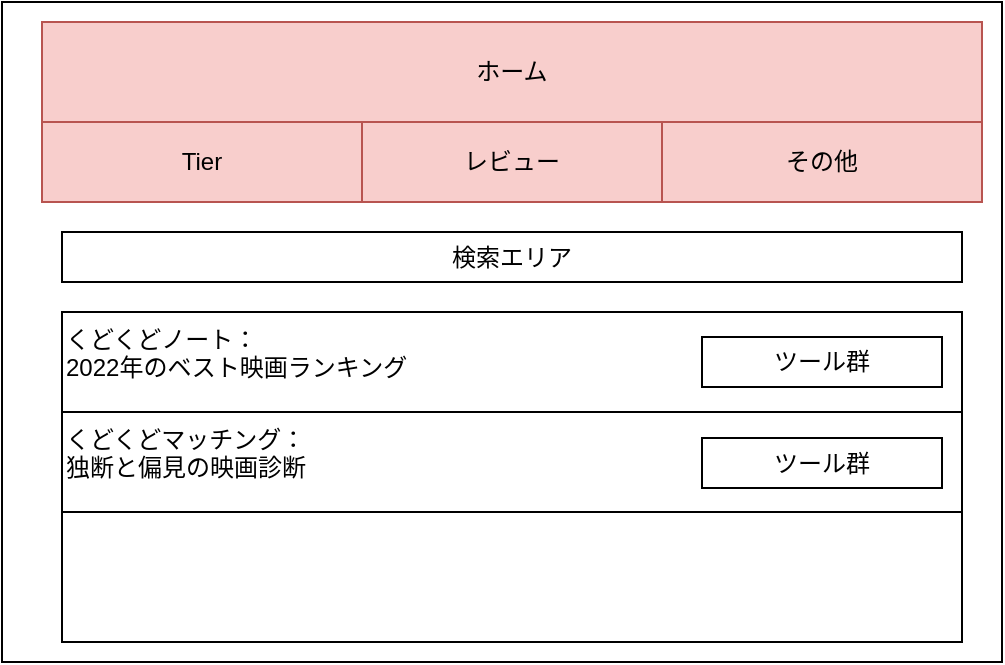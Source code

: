 <mxfile version="13.9.9" type="device" pages="5"><diagram id="YwGQpfgocJoIPwoHMQ6Q" name="ホーム"><mxGraphModel dx="1782" dy="762" grid="1" gridSize="10" guides="1" tooltips="1" connect="1" arrows="1" fold="1" page="1" pageScale="1" pageWidth="60" pageHeight="60" math="0" shadow="0"><root><mxCell id="LCNpgx5KsKkDq2aPELVO-0"/><mxCell id="LCNpgx5KsKkDq2aPELVO-1" parent="LCNpgx5KsKkDq2aPELVO-0"/><mxCell id="1MS9P8IxLd_kHBHgLZPE-0" value="" style="rounded=0;whiteSpace=wrap;html=1;" vertex="1" parent="LCNpgx5KsKkDq2aPELVO-1"><mxGeometry x="-320" y="100" width="500" height="330" as="geometry"/></mxCell><mxCell id="1MS9P8IxLd_kHBHgLZPE-1" value="ホーム" style="rounded=0;whiteSpace=wrap;html=1;strokeColor=#b85450;fillColor=#f8cecc;" vertex="1" parent="LCNpgx5KsKkDq2aPELVO-1"><mxGeometry x="-300" y="110" width="470" height="50" as="geometry"/></mxCell><mxCell id="1MS9P8IxLd_kHBHgLZPE-2" value="" style="rounded=0;whiteSpace=wrap;html=1;" vertex="1" parent="LCNpgx5KsKkDq2aPELVO-1"><mxGeometry x="-290" y="260" width="450" height="160" as="geometry"/></mxCell><mxCell id="1MS9P8IxLd_kHBHgLZPE-5" value="くどくどノート：&lt;br&gt;2022年のベスト映画ランキング" style="rounded=0;whiteSpace=wrap;html=1;align=left;verticalAlign=top;" vertex="1" parent="LCNpgx5KsKkDq2aPELVO-1"><mxGeometry x="-290" y="255" width="450" height="50" as="geometry"/></mxCell><mxCell id="1MS9P8IxLd_kHBHgLZPE-6" value="くどくどマッチング：&lt;br&gt;独断と偏見の映画診断" style="rounded=0;whiteSpace=wrap;html=1;align=left;verticalAlign=top;" vertex="1" parent="LCNpgx5KsKkDq2aPELVO-1"><mxGeometry x="-290" y="305" width="450" height="50" as="geometry"/></mxCell><mxCell id="1MS9P8IxLd_kHBHgLZPE-7" value="ツール群" style="rounded=0;whiteSpace=wrap;html=1;" vertex="1" parent="LCNpgx5KsKkDq2aPELVO-1"><mxGeometry x="30" y="267.5" width="120" height="25" as="geometry"/></mxCell><mxCell id="1MS9P8IxLd_kHBHgLZPE-8" value="検索エリア" style="rounded=0;whiteSpace=wrap;html=1;" vertex="1" parent="LCNpgx5KsKkDq2aPELVO-1"><mxGeometry x="-290" y="215" width="450" height="25" as="geometry"/></mxCell><mxCell id="1MS9P8IxLd_kHBHgLZPE-9" value="ツール群" style="rounded=0;whiteSpace=wrap;html=1;" vertex="1" parent="LCNpgx5KsKkDq2aPELVO-1"><mxGeometry x="30" y="318" width="120" height="25" as="geometry"/></mxCell><mxCell id="1MS9P8IxLd_kHBHgLZPE-10" value="Tier" style="rounded=0;whiteSpace=wrap;html=1;strokeColor=#b85450;fillColor=#f8cecc;" vertex="1" parent="LCNpgx5KsKkDq2aPELVO-1"><mxGeometry x="-300" y="160" width="160" height="40" as="geometry"/></mxCell><mxCell id="1MS9P8IxLd_kHBHgLZPE-11" value="その他" style="rounded=0;whiteSpace=wrap;html=1;strokeColor=#b85450;fillColor=#f8cecc;" vertex="1" parent="LCNpgx5KsKkDq2aPELVO-1"><mxGeometry x="10" y="160" width="160" height="40" as="geometry"/></mxCell><mxCell id="1MS9P8IxLd_kHBHgLZPE-12" value="レビュー" style="rounded=0;whiteSpace=wrap;html=1;strokeColor=#b85450;fillColor=#f8cecc;" vertex="1" parent="LCNpgx5KsKkDq2aPELVO-1"><mxGeometry x="-140" y="160" width="150" height="40" as="geometry"/></mxCell></root></mxGraphModel></diagram><diagram id="HotDYFcFyw5llZAaaGUs" name="質問画面"><mxGraphModel dx="2022" dy="342" grid="1" gridSize="10" guides="1" tooltips="1" connect="1" arrows="1" fold="1" page="1" pageScale="1" pageWidth="60" pageHeight="60" math="0" shadow="0"><root><mxCell id="DiakCMWiAOsEbrUiIRrv-0"/><mxCell id="DiakCMWiAOsEbrUiIRrv-1" parent="DiakCMWiAOsEbrUiIRrv-0"/><mxCell id="nnqspVsk7rtQ8a0eGSaU-0" value="" style="rounded=0;whiteSpace=wrap;html=1;" parent="DiakCMWiAOsEbrUiIRrv-1" vertex="1"><mxGeometry x="-500" y="480" width="500" height="300" as="geometry"/></mxCell><mxCell id="nnqspVsk7rtQ8a0eGSaU-1" value="くどくどマッチング" style="rounded=0;whiteSpace=wrap;html=1;strokeColor=#b85450;fillColor=#f8cecc;" parent="DiakCMWiAOsEbrUiIRrv-1" vertex="1"><mxGeometry x="-480" y="490" width="470" height="50" as="geometry"/></mxCell><mxCell id="iL5kYe4DhXSObeW6GjyO-0" value="質問文" style="rounded=0;whiteSpace=wrap;html=1;strokeColor=none;" parent="DiakCMWiAOsEbrUiIRrv-1" vertex="1"><mxGeometry x="-450" y="550" width="410" height="60" as="geometry"/></mxCell><mxCell id="iL5kYe4DhXSObeW6GjyO-1" value="選択肢" style="rounded=0;whiteSpace=wrap;html=1;" parent="DiakCMWiAOsEbrUiIRrv-1" vertex="1"><mxGeometry x="-450" y="650" width="410" height="30" as="geometry"/></mxCell><mxCell id="iL5kYe4DhXSObeW6GjyO-2" value="" style="rounded=0;whiteSpace=wrap;html=1;" parent="DiakCMWiAOsEbrUiIRrv-1" vertex="1"><mxGeometry x="-450" y="690" width="410" height="30" as="geometry"/></mxCell><mxCell id="iL5kYe4DhXSObeW6GjyO-3" value="" style="rounded=0;whiteSpace=wrap;html=1;" parent="DiakCMWiAOsEbrUiIRrv-1" vertex="1"><mxGeometry x="-450" y="730" width="410" height="30" as="geometry"/></mxCell><mxCell id="iL5kYe4DhXSObeW6GjyO-4" value="" style="triangle;whiteSpace=wrap;html=1;" parent="DiakCMWiAOsEbrUiIRrv-1" vertex="1"><mxGeometry x="-30" y="675" width="20" height="60" as="geometry"/></mxCell><mxCell id="iL5kYe4DhXSObeW6GjyO-5" value="" style="triangle;whiteSpace=wrap;html=1;rotation=-180;" parent="DiakCMWiAOsEbrUiIRrv-1" vertex="1"><mxGeometry x="-480" y="675" width="20" height="60" as="geometry"/></mxCell><mxCell id="iL5kYe4DhXSObeW6GjyO-7" value="" style="rounded=0;whiteSpace=wrap;html=1;" parent="DiakCMWiAOsEbrUiIRrv-1" vertex="1"><mxGeometry x="-500" y="920" width="500" height="350" as="geometry"/></mxCell><mxCell id="iL5kYe4DhXSObeW6GjyO-8" value="くどくどマッチング" style="rounded=0;whiteSpace=wrap;html=1;strokeColor=#b85450;fillColor=#f8cecc;" parent="DiakCMWiAOsEbrUiIRrv-1" vertex="1"><mxGeometry x="-480" y="930" width="470" height="50" as="geometry"/></mxCell><mxCell id="iL5kYe4DhXSObeW6GjyO-9" value="映画を選ぶうえで、「アクションのかっこよさ」を重視したいと&lt;br&gt;思いますか？" style="rounded=0;whiteSpace=wrap;html=1;strokeColor=none;" parent="DiakCMWiAOsEbrUiIRrv-1" vertex="1"><mxGeometry x="-450" y="990" width="410" height="60" as="geometry"/></mxCell><mxCell id="iL5kYe4DhXSObeW6GjyO-10" value="めっちゃ思う" style="rounded=0;whiteSpace=wrap;html=1;" parent="DiakCMWiAOsEbrUiIRrv-1" vertex="1"><mxGeometry x="-450" y="1090" width="410" height="30" as="geometry"/></mxCell><mxCell id="iL5kYe4DhXSObeW6GjyO-11" value="思う" style="rounded=0;whiteSpace=wrap;html=1;" parent="DiakCMWiAOsEbrUiIRrv-1" vertex="1"><mxGeometry x="-450" y="1130" width="410" height="30" as="geometry"/></mxCell><mxCell id="iL5kYe4DhXSObeW6GjyO-12" value="普通" style="rounded=0;whiteSpace=wrap;html=1;" parent="DiakCMWiAOsEbrUiIRrv-1" vertex="1"><mxGeometry x="-450" y="1170" width="410" height="30" as="geometry"/></mxCell><mxCell id="iL5kYe4DhXSObeW6GjyO-13" value="" style="triangle;whiteSpace=wrap;html=1;" parent="DiakCMWiAOsEbrUiIRrv-1" vertex="1"><mxGeometry x="-30" y="1140" width="20" height="60" as="geometry"/></mxCell><mxCell id="iL5kYe4DhXSObeW6GjyO-14" value="" style="triangle;whiteSpace=wrap;html=1;rotation=-180;" parent="DiakCMWiAOsEbrUiIRrv-1" vertex="1"><mxGeometry x="-480" y="1140" width="20" height="60" as="geometry"/></mxCell><mxCell id="ZcfjQopVBdy25iNi24o5-0" style="rounded=0;orthogonalLoop=1;jettySize=auto;html=1;exitX=0;exitY=0.5;exitDx=0;exitDy=0;endArrow=none;endFill=0;fillColor=#dae8fc;strokeColor=#6c8ebf;entryX=1;entryY=0.5;entryDx=0;entryDy=0;" parent="DiakCMWiAOsEbrUiIRrv-1" source="ZcfjQopVBdy25iNi24o5-1" target="iL5kYe4DhXSObeW6GjyO-1" edge="1"><mxGeometry relative="1" as="geometry"><mxPoint x="-15" y="767.901" as="targetPoint"/></mxGeometry></mxCell><mxCell id="ZcfjQopVBdy25iNi24o5-1" value="v-btn" style="text;html=1;strokeColor=#6c8ebf;fillColor=#dae8fc;align=center;verticalAlign=middle;whiteSpace=wrap;rounded=0;" parent="DiakCMWiAOsEbrUiIRrv-1" vertex="1"><mxGeometry x="70" y="655" width="40" height="20" as="geometry"/></mxCell><mxCell id="ZcfjQopVBdy25iNi24o5-2" value="例" style="text;html=1;strokeColor=#6c8ebf;fillColor=#dae8fc;align=center;verticalAlign=middle;whiteSpace=wrap;rounded=0;" parent="DiakCMWiAOsEbrUiIRrv-1" vertex="1"><mxGeometry x="-265" y="890" width="40" height="20" as="geometry"/></mxCell><mxCell id="ZcfjQopVBdy25iNi24o5-3" style="rounded=0;orthogonalLoop=1;jettySize=auto;html=1;exitX=0;exitY=0.5;exitDx=0;exitDy=0;endArrow=none;endFill=0;fillColor=#dae8fc;strokeColor=#6c8ebf;entryX=1;entryY=0.5;entryDx=0;entryDy=0;" parent="DiakCMWiAOsEbrUiIRrv-1" source="ZcfjQopVBdy25iNi24o5-1" target="iL5kYe4DhXSObeW6GjyO-2" edge="1"><mxGeometry relative="1" as="geometry"><mxPoint x="-30" y="675" as="targetPoint"/><mxPoint x="80" y="630" as="sourcePoint"/></mxGeometry></mxCell><mxCell id="ZcfjQopVBdy25iNi24o5-4" style="rounded=0;orthogonalLoop=1;jettySize=auto;html=1;exitX=0;exitY=0.5;exitDx=0;exitDy=0;endArrow=none;endFill=0;fillColor=#dae8fc;strokeColor=#6c8ebf;entryX=1;entryY=0.5;entryDx=0;entryDy=0;" parent="DiakCMWiAOsEbrUiIRrv-1" source="ZcfjQopVBdy25iNi24o5-1" target="iL5kYe4DhXSObeW6GjyO-3" edge="1"><mxGeometry relative="1" as="geometry"><mxPoint x="-30" y="715" as="targetPoint"/><mxPoint x="80" y="630" as="sourcePoint"/></mxGeometry></mxCell><mxCell id="ZcfjQopVBdy25iNi24o5-5" style="rounded=0;orthogonalLoop=1;jettySize=auto;html=1;exitX=0;exitY=0.5;exitDx=0;exitDy=0;endArrow=none;endFill=0;fillColor=#dae8fc;strokeColor=#6c8ebf;" parent="DiakCMWiAOsEbrUiIRrv-1" source="ZcfjQopVBdy25iNi24o5-1" target="iL5kYe4DhXSObeW6GjyO-4" edge="1"><mxGeometry relative="1" as="geometry"><mxPoint x="-30" y="755" as="targetPoint"/><mxPoint x="80" y="630" as="sourcePoint"/></mxGeometry></mxCell><mxCell id="ZcfjQopVBdy25iNi24o5-6" style="rounded=0;orthogonalLoop=1;jettySize=auto;html=1;endArrow=none;endFill=0;fillColor=#dae8fc;strokeColor=#6c8ebf;entryX=0.5;entryY=1;entryDx=0;entryDy=0;exitX=0.5;exitY=1;exitDx=0;exitDy=0;" parent="DiakCMWiAOsEbrUiIRrv-1" source="ZcfjQopVBdy25iNi24o5-7" target="iL5kYe4DhXSObeW6GjyO-5" edge="1"><mxGeometry relative="1" as="geometry"><mxPoint x="-3.864" y="709.205" as="targetPoint"/><mxPoint x="-530" y="650" as="sourcePoint"/></mxGeometry></mxCell><mxCell id="ZcfjQopVBdy25iNi24o5-7" value="v-btn" style="text;html=1;strokeColor=#6c8ebf;fillColor=#dae8fc;align=center;verticalAlign=middle;whiteSpace=wrap;rounded=0;" parent="DiakCMWiAOsEbrUiIRrv-1" vertex="1"><mxGeometry x="-560" y="610" width="40" height="20" as="geometry"/></mxCell><mxCell id="KEYBIUxVCe2wVf6TbN6M-0" value="アクション映画は見たくない" style="rounded=0;whiteSpace=wrap;html=1;" parent="DiakCMWiAOsEbrUiIRrv-1" vertex="1"><mxGeometry x="-450" y="1210" width="410" height="30" as="geometry"/></mxCell></root></mxGraphModel></diagram><diagram id="jOKXufIXC6ebG5zbwKkl" name="結果画面"><mxGraphModel dx="2502" dy="-18" grid="1" gridSize="10" guides="1" tooltips="1" connect="1" arrows="1" fold="1" page="1" pageScale="1" pageWidth="60" pageHeight="60" math="0" shadow="0"><root><mxCell id="T1QXDaksxnURJPseeaKV-0"/><mxCell id="T1QXDaksxnURJPseeaKV-1" parent="T1QXDaksxnURJPseeaKV-0"/><mxCell id="2kfogT6esAYFFD9YvQR_-0" value="" style="rounded=0;whiteSpace=wrap;html=1;" parent="T1QXDaksxnURJPseeaKV-1" vertex="1"><mxGeometry x="-500" y="920" width="500" height="1120" as="geometry"/></mxCell><mxCell id="2kfogT6esAYFFD9YvQR_-1" value="くどくどマッチング" style="rounded=0;whiteSpace=wrap;html=1;strokeColor=#b85450;fillColor=#f8cecc;" parent="T1QXDaksxnURJPseeaKV-1" vertex="1"><mxGeometry x="-480" y="930" width="470" height="50" as="geometry"/></mxCell><mxCell id="2kfogT6esAYFFD9YvQR_-2" value="あなたにピッタリのおすすめ映画です！" style="rounded=0;whiteSpace=wrap;html=1;strokeColor=none;" parent="T1QXDaksxnURJPseeaKV-1" vertex="1"><mxGeometry x="-450" y="990" width="410" height="60" as="geometry"/></mxCell><mxCell id="2kfogT6esAYFFD9YvQR_-3" value="劇場版 xxxx" style="rounded=0;whiteSpace=wrap;html=1;" parent="T1QXDaksxnURJPseeaKV-1" vertex="1"><mxGeometry x="-420" y="1080" width="410" height="50" as="geometry"/></mxCell><mxCell id="2kfogT6esAYFFD9YvQR_-4" value="" style="rounded=0;whiteSpace=wrap;html=1;fillColor=#d5e8d4;strokeColor=#82b366;" parent="T1QXDaksxnURJPseeaKV-1" vertex="1"><mxGeometry x="-490" y="1080" width="60" height="50" as="geometry"/></mxCell><mxCell id="2kfogT6esAYFFD9YvQR_-5" value="" style="rounded=0;whiteSpace=wrap;html=1;fillColor=#d5e8d4;strokeColor=#82b366;" parent="T1QXDaksxnURJPseeaKV-1" vertex="1"><mxGeometry x="-490" y="1140" width="60" height="50" as="geometry"/></mxCell><mxCell id="2kfogT6esAYFFD9YvQR_-6" value="劇場版 xxxx" style="rounded=0;whiteSpace=wrap;html=1;" parent="T1QXDaksxnURJPseeaKV-1" vertex="1"><mxGeometry x="-420" y="1140" width="410" height="50" as="geometry"/></mxCell><mxCell id="2kfogT6esAYFFD9YvQR_-7" value="" style="rounded=0;whiteSpace=wrap;html=1;fillColor=#d5e8d4;strokeColor=#82b366;" parent="T1QXDaksxnURJPseeaKV-1" vertex="1"><mxGeometry x="-490" y="1200" width="60" height="50" as="geometry"/></mxCell><mxCell id="2kfogT6esAYFFD9YvQR_-8" value="劇場版 xxxx" style="rounded=0;whiteSpace=wrap;html=1;" parent="T1QXDaksxnURJPseeaKV-1" vertex="1"><mxGeometry x="-420" y="1200" width="410" height="50" as="geometry"/></mxCell><mxCell id="2kfogT6esAYFFD9YvQR_-9" value="" style="rounded=0;whiteSpace=wrap;html=1;" parent="T1QXDaksxnURJPseeaKV-1" vertex="1"><mxGeometry x="-490" y="1290" width="480" height="240" as="geometry"/></mxCell><mxCell id="wKPUtTE-GFcE2_GptXDN-0" value="例" style="text;html=1;strokeColor=#6c8ebf;fillColor=#dae8fc;align=center;verticalAlign=middle;whiteSpace=wrap;rounded=0;" parent="T1QXDaksxnURJPseeaKV-1" vertex="1"><mxGeometry x="-265" y="890" width="40" height="20" as="geometry"/></mxCell><mxCell id="wKPUtTE-GFcE2_GptXDN-1" value="" style="rounded=0;whiteSpace=wrap;html=1;" parent="T1QXDaksxnURJPseeaKV-1" vertex="1"><mxGeometry x="-1030" y="920" width="500" height="770" as="geometry"/></mxCell><mxCell id="wKPUtTE-GFcE2_GptXDN-2" value="くどくどマッチング" style="rounded=0;whiteSpace=wrap;html=1;strokeColor=#b85450;fillColor=#f8cecc;" parent="T1QXDaksxnURJPseeaKV-1" vertex="1"><mxGeometry x="-1010" y="930" width="470" height="50" as="geometry"/></mxCell><mxCell id="wKPUtTE-GFcE2_GptXDN-3" value="コメント" style="rounded=0;whiteSpace=wrap;html=1;strokeColor=none;" parent="T1QXDaksxnURJPseeaKV-1" vertex="1"><mxGeometry x="-980" y="990" width="410" height="60" as="geometry"/></mxCell><mxCell id="wKPUtTE-GFcE2_GptXDN-4" value="レビュー名" style="rounded=0;whiteSpace=wrap;html=1;" parent="T1QXDaksxnURJPseeaKV-1" vertex="1"><mxGeometry x="-950" y="1080" width="410" height="50" as="geometry"/></mxCell><mxCell id="wKPUtTE-GFcE2_GptXDN-5" value="アイコン" style="rounded=0;whiteSpace=wrap;html=1;fillColor=#d5e8d4;strokeColor=#82b366;" parent="T1QXDaksxnURJPseeaKV-1" vertex="1"><mxGeometry x="-1020" y="1080" width="60" height="50" as="geometry"/></mxCell><mxCell id="wKPUtTE-GFcE2_GptXDN-6" value="" style="rounded=0;whiteSpace=wrap;html=1;fillColor=#d5e8d4;strokeColor=#82b366;" parent="T1QXDaksxnURJPseeaKV-1" vertex="1"><mxGeometry x="-1020" y="1140" width="60" height="50" as="geometry"/></mxCell><mxCell id="wKPUtTE-GFcE2_GptXDN-7" value="" style="rounded=0;whiteSpace=wrap;html=1;" parent="T1QXDaksxnURJPseeaKV-1" vertex="1"><mxGeometry x="-950" y="1140" width="410" height="50" as="geometry"/></mxCell><mxCell id="wKPUtTE-GFcE2_GptXDN-8" value="" style="rounded=0;whiteSpace=wrap;html=1;fillColor=#d5e8d4;strokeColor=#82b366;" parent="T1QXDaksxnURJPseeaKV-1" vertex="1"><mxGeometry x="-1020" y="1200" width="60" height="50" as="geometry"/></mxCell><mxCell id="wKPUtTE-GFcE2_GptXDN-9" value="" style="rounded=0;whiteSpace=wrap;html=1;" parent="T1QXDaksxnURJPseeaKV-1" vertex="1"><mxGeometry x="-950" y="1200" width="410" height="50" as="geometry"/></mxCell><mxCell id="wKPUtTE-GFcE2_GptXDN-10" value="３つのレビューでReviewListを表示&lt;br&gt;&lt;br&gt;重みはカスタムしたものではなく、元々のものを使用" style="rounded=0;whiteSpace=wrap;html=1;" parent="T1QXDaksxnURJPseeaKV-1" vertex="1"><mxGeometry x="-1020" y="1290" width="480" height="390" as="geometry"/></mxCell><mxCell id="wKPUtTE-GFcE2_GptXDN-12" value="" style="rounded=0;whiteSpace=wrap;html=1;" parent="T1QXDaksxnURJPseeaKV-1" vertex="1"><mxGeometry x="-490" y="1540" width="480" height="240" as="geometry"/></mxCell><mxCell id="wKPUtTE-GFcE2_GptXDN-13" value="" style="rounded=0;whiteSpace=wrap;html=1;" parent="T1QXDaksxnURJPseeaKV-1" vertex="1"><mxGeometry x="-490" y="1790" width="480" height="240" as="geometry"/></mxCell></root></mxGraphModel></diagram><diagram id="voyJ17-4s_kZGWItJeWu" name="質問作成画面"><mxGraphModel dx="1962" dy="762" grid="1" gridSize="10" guides="1" tooltips="1" connect="1" arrows="1" fold="1" page="1" pageScale="1" pageWidth="60" pageHeight="60" math="0" shadow="0"><root><mxCell id="0"/><mxCell id="1" parent="0"/><mxCell id="IMi7BEmtFWNecc63lTy5-1" value="" style="rounded=0;whiteSpace=wrap;html=1;" parent="1" vertex="1"><mxGeometry x="-500" y="60" width="500" height="310" as="geometry"/></mxCell><mxCell id="IMi7BEmtFWNecc63lTy5-2" value="選択肢の文章" style="rounded=0;whiteSpace=wrap;html=1;" parent="1" vertex="1"><mxGeometry x="-480" y="190" width="230" height="50" as="geometry"/></mxCell><mxCell id="IMi7BEmtFWNecc63lTy5-3" value="" style="rounded=0;whiteSpace=wrap;html=1;" parent="1" vertex="1"><mxGeometry x="-480" y="250" width="230" height="50" as="geometry"/></mxCell><mxCell id="IMi7BEmtFWNecc63lTy5-4" value="＋選択肢を追加" style="rounded=0;whiteSpace=wrap;html=1;" parent="1" vertex="1"><mxGeometry x="-480" y="310" width="470" height="50" as="geometry"/></mxCell><mxCell id="IMi7BEmtFWNecc63lTy5-5" value="質問の文章" style="rounded=0;whiteSpace=wrap;html=1;" parent="1" vertex="1"><mxGeometry x="-480" y="130" width="470" height="50" as="geometry"/></mxCell><mxCell id="IMi7BEmtFWNecc63lTy5-6" value="くどくどマッチング設定" style="rounded=0;whiteSpace=wrap;html=1;strokeColor=#b85450;fillColor=#f8cecc;" parent="1" vertex="1"><mxGeometry x="-480" y="70" width="470" height="50" as="geometry"/></mxCell><mxCell id="IMi7BEmtFWNecc63lTy5-7" value="制御対象" style="rounded=0;whiteSpace=wrap;html=1;" parent="1" vertex="1"><mxGeometry x="-240" y="190" width="70" height="50" as="geometry"/></mxCell><mxCell id="IMi7BEmtFWNecc63lTy5-8" value="" style="rounded=0;whiteSpace=wrap;html=1;" parent="1" vertex="1"><mxGeometry x="-240" y="250" width="70" height="50" as="geometry"/></mxCell><mxCell id="IMi7BEmtFWNecc63lTy5-10" value="制御値" style="rounded=0;whiteSpace=wrap;html=1;" parent="1" vertex="1"><mxGeometry x="-80" y="190" width="70" height="50" as="geometry"/></mxCell><mxCell id="IMi7BEmtFWNecc63lTy5-11" value="" style="rounded=0;whiteSpace=wrap;html=1;" parent="1" vertex="1"><mxGeometry x="-80" y="250" width="70" height="50" as="geometry"/></mxCell><mxCell id="IMi7BEmtFWNecc63lTy5-15" style="rounded=0;orthogonalLoop=1;jettySize=auto;html=1;exitX=0;exitY=0.5;exitDx=0;exitDy=0;endArrow=none;endFill=0;fillColor=#dae8fc;strokeColor=#6c8ebf;" parent="1" source="IMi7BEmtFWNecc63lTy5-14" target="IMi7BEmtFWNecc63lTy5-4" edge="1"><mxGeometry relative="1" as="geometry"/></mxCell><mxCell id="IMi7BEmtFWNecc63lTy5-14" value="v-btn" style="text;html=1;strokeColor=#6c8ebf;fillColor=#dae8fc;align=center;verticalAlign=middle;whiteSpace=wrap;rounded=0;" parent="1" vertex="1"><mxGeometry x="160" y="330" width="40" height="20" as="geometry"/></mxCell><mxCell id="IMi7BEmtFWNecc63lTy5-16" value="v-select" style="text;html=1;strokeColor=#6c8ebf;fillColor=#dae8fc;align=center;verticalAlign=middle;whiteSpace=wrap;rounded=0;" parent="1" vertex="1"><mxGeometry x="110" y="80" width="80" height="20" as="geometry"/></mxCell><mxCell id="IMi7BEmtFWNecc63lTy5-17" style="rounded=0;orthogonalLoop=1;jettySize=auto;html=1;exitX=0;exitY=0.5;exitDx=0;exitDy=0;endArrow=none;endFill=0;entryX=1;entryY=0.5;entryDx=0;entryDy=0;fillColor=#dae8fc;strokeColor=#6c8ebf;" parent="1" source="IMi7BEmtFWNecc63lTy5-16" target="IMi7BEmtFWNecc63lTy5-10" edge="1"><mxGeometry relative="1" as="geometry"><mxPoint x="170" y="350" as="sourcePoint"/><mxPoint y="347.901" as="targetPoint"/></mxGeometry></mxCell><mxCell id="IMi7BEmtFWNecc63lTy5-20" value="制御処理" style="rounded=0;whiteSpace=wrap;html=1;" parent="1" vertex="1"><mxGeometry x="-160" y="190" width="70" height="50" as="geometry"/></mxCell><mxCell id="IMi7BEmtFWNecc63lTy5-21" value="" style="rounded=0;whiteSpace=wrap;html=1;" parent="1" vertex="1"><mxGeometry x="-160" y="250" width="70" height="50" as="geometry"/></mxCell><mxCell id="IMi7BEmtFWNecc63lTy5-22" style="rounded=0;orthogonalLoop=1;jettySize=auto;html=1;exitX=0;exitY=0.5;exitDx=0;exitDy=0;endArrow=none;endFill=0;entryX=0.5;entryY=0;entryDx=0;entryDy=0;fillColor=#dae8fc;strokeColor=#6c8ebf;" parent="1" source="IMi7BEmtFWNecc63lTy5-16" target="IMi7BEmtFWNecc63lTy5-20" edge="1"><mxGeometry relative="1" as="geometry"><mxPoint x="80" y="110" as="sourcePoint"/><mxPoint y="225" as="targetPoint"/></mxGeometry></mxCell><mxCell id="IMi7BEmtFWNecc63lTy5-23" style="rounded=0;orthogonalLoop=1;jettySize=auto;html=1;exitX=0;exitY=0.5;exitDx=0;exitDy=0;endArrow=none;endFill=0;entryX=0.5;entryY=0;entryDx=0;entryDy=0;fillColor=#dae8fc;strokeColor=#6c8ebf;" parent="1" source="IMi7BEmtFWNecc63lTy5-16" target="IMi7BEmtFWNecc63lTy5-7" edge="1"><mxGeometry relative="1" as="geometry"><mxPoint x="80" y="110" as="sourcePoint"/><mxPoint x="-115" y="200" as="targetPoint"/></mxGeometry></mxCell><mxCell id="IMi7BEmtFWNecc63lTy5-25" value="" style="rounded=0;whiteSpace=wrap;html=1;" parent="1" vertex="1"><mxGeometry x="-500" y="480" width="500" height="430" as="geometry"/></mxCell><mxCell id="IMi7BEmtFWNecc63lTy5-26" value="めっちゃ思う" style="rounded=0;whiteSpace=wrap;html=1;" parent="1" vertex="1"><mxGeometry x="-480" y="610" width="230" height="50" as="geometry"/></mxCell><mxCell id="IMi7BEmtFWNecc63lTy5-27" value="思う" style="rounded=0;whiteSpace=wrap;html=1;" parent="1" vertex="1"><mxGeometry x="-480" y="670" width="230" height="50" as="geometry"/></mxCell><mxCell id="IMi7BEmtFWNecc63lTy5-28" value="＋選択肢を追加" style="rounded=0;whiteSpace=wrap;html=1;" parent="1" vertex="1"><mxGeometry x="-480" y="850" width="470" height="50" as="geometry"/></mxCell><mxCell id="IMi7BEmtFWNecc63lTy5-29" value="映画を選ぶうえで、「アクションのかっこよさ」を重視したいと思いますか？" style="rounded=0;whiteSpace=wrap;html=1;" parent="1" vertex="1"><mxGeometry x="-480" y="550" width="470" height="50" as="geometry"/></mxCell><mxCell id="IMi7BEmtFWNecc63lTy5-30" value="くどくどマッチング設定" style="rounded=0;whiteSpace=wrap;html=1;strokeColor=#b85450;fillColor=#f8cecc;" parent="1" vertex="1"><mxGeometry x="-480" y="490" width="470" height="50" as="geometry"/></mxCell><mxCell id="IMi7BEmtFWNecc63lTy5-31" value="評価：&lt;br&gt;アクション" style="rounded=0;whiteSpace=wrap;html=1;" parent="1" vertex="1"><mxGeometry x="-240" y="610" width="70" height="50" as="geometry"/></mxCell><mxCell id="IMi7BEmtFWNecc63lTy5-32" value="&lt;span&gt;評価：&lt;/span&gt;&lt;br&gt;&lt;span&gt;アクション&lt;/span&gt;" style="rounded=0;whiteSpace=wrap;html=1;" parent="1" vertex="1"><mxGeometry x="-240" y="670" width="70" height="50" as="geometry"/></mxCell><mxCell id="IMi7BEmtFWNecc63lTy5-33" value="+60" style="rounded=0;whiteSpace=wrap;html=1;" parent="1" vertex="1"><mxGeometry x="-80" y="610" width="70" height="50" as="geometry"/></mxCell><mxCell id="IMi7BEmtFWNecc63lTy5-34" value="+40" style="rounded=0;whiteSpace=wrap;html=1;" parent="1" vertex="1"><mxGeometry x="-80" y="670" width="70" height="50" as="geometry"/></mxCell><mxCell id="IMi7BEmtFWNecc63lTy5-35" value="評価の重み" style="rounded=0;whiteSpace=wrap;html=1;" parent="1" vertex="1"><mxGeometry x="-160" y="610" width="70" height="50" as="geometry"/></mxCell><mxCell id="IMi7BEmtFWNecc63lTy5-36" value="評価の重み" style="rounded=0;whiteSpace=wrap;html=1;" parent="1" vertex="1"><mxGeometry x="-160" y="670" width="70" height="50" as="geometry"/></mxCell><mxCell id="IMi7BEmtFWNecc63lTy5-37" value="例" style="text;html=1;strokeColor=#6c8ebf;fillColor=#dae8fc;align=center;verticalAlign=middle;whiteSpace=wrap;rounded=0;" parent="1" vertex="1"><mxGeometry x="-265" y="455" width="40" height="20" as="geometry"/></mxCell><mxCell id="IMi7BEmtFWNecc63lTy5-42" value="普通" style="rounded=0;whiteSpace=wrap;html=1;" parent="1" vertex="1"><mxGeometry x="-480" y="730" width="230" height="50" as="geometry"/></mxCell><mxCell id="IMi7BEmtFWNecc63lTy5-43" value="&lt;span&gt;評価：&lt;/span&gt;&lt;br&gt;&lt;span&gt;アクション&lt;/span&gt;" style="rounded=0;whiteSpace=wrap;html=1;" parent="1" vertex="1"><mxGeometry x="-240" y="730" width="70" height="50" as="geometry"/></mxCell><mxCell id="IMi7BEmtFWNecc63lTy5-44" value="+20" style="rounded=0;whiteSpace=wrap;html=1;" parent="1" vertex="1"><mxGeometry x="-80" y="730" width="70" height="50" as="geometry"/></mxCell><mxCell id="IMi7BEmtFWNecc63lTy5-45" value="評価の重み" style="rounded=0;whiteSpace=wrap;html=1;" parent="1" vertex="1"><mxGeometry x="-160" y="730" width="70" height="50" as="geometry"/></mxCell><mxCell id="lOre2sMuAWB6TLuVAgd2-1" value="アクション映画は見たくない" style="rounded=0;whiteSpace=wrap;html=1;" parent="1" vertex="1"><mxGeometry x="-480" y="790" width="230" height="50" as="geometry"/></mxCell><mxCell id="lOre2sMuAWB6TLuVAgd2-2" value="&lt;span&gt;情報：&lt;/span&gt;&lt;br&gt;ジャンル" style="rounded=0;whiteSpace=wrap;html=1;" parent="1" vertex="1"><mxGeometry x="-240" y="790" width="70" height="50" as="geometry"/></mxCell><mxCell id="lOre2sMuAWB6TLuVAgd2-3" value="～を含まない" style="rounded=0;whiteSpace=wrap;html=1;" parent="1" vertex="1"><mxGeometry x="-160" y="790" width="70" height="50" as="geometry"/></mxCell><mxCell id="lOre2sMuAWB6TLuVAgd2-4" value="アクション" style="rounded=0;whiteSpace=wrap;html=1;" parent="1" vertex="1"><mxGeometry x="-80" y="790" width="70" height="50" as="geometry"/></mxCell></root></mxGraphModel></diagram><diagram id="5ekd3Kq5j8zLmIjm2spy" name="結果画面作成"><mxGraphModel dx="1962" dy="762" grid="1" gridSize="10" guides="1" tooltips="1" connect="1" arrows="1" fold="1" page="1" pageScale="1" pageWidth="60" pageHeight="60" math="0" shadow="0"><root><mxCell id="IZKOYDoVb4IcngoIF0Sv-0"/><mxCell id="IZKOYDoVb4IcngoIF0Sv-1" parent="IZKOYDoVb4IcngoIF0Sv-0"/><mxCell id="4YziiAGhjgAlsClt_K8r-0" value="" style="rounded=0;whiteSpace=wrap;html=1;" parent="IZKOYDoVb4IcngoIF0Sv-1" vertex="1"><mxGeometry x="-500" y="60" width="500" height="240" as="geometry"/></mxCell><mxCell id="4YziiAGhjgAlsClt_K8r-1" value="コメント" style="rounded=0;whiteSpace=wrap;html=1;" parent="IZKOYDoVb4IcngoIF0Sv-1" vertex="1"><mxGeometry x="-480" y="130" width="470" height="110" as="geometry"/></mxCell><mxCell id="4YziiAGhjgAlsClt_K8r-2" value="くどくどマッチング設定" style="rounded=0;whiteSpace=wrap;html=1;strokeColor=#b85450;fillColor=#f8cecc;" parent="IZKOYDoVb4IcngoIF0Sv-1" vertex="1"><mxGeometry x="-480" y="70" width="470" height="50" as="geometry"/></mxCell><mxCell id="4YziiAGhjgAlsClt_K8r-3" style="rounded=0;orthogonalLoop=1;jettySize=auto;html=1;exitX=0;exitY=0.5;exitDx=0;exitDy=0;endArrow=none;endFill=0;fillColor=#dae8fc;strokeColor=#6c8ebf;entryX=1;entryY=0.5;entryDx=0;entryDy=0;" parent="IZKOYDoVb4IcngoIF0Sv-1" source="4YziiAGhjgAlsClt_K8r-4" target="4YziiAGhjgAlsClt_K8r-8" edge="1"><mxGeometry relative="1" as="geometry"><mxPoint x="-10" y="337.901" as="targetPoint"/></mxGeometry></mxCell><mxCell id="4YziiAGhjgAlsClt_K8r-4" value="v-btn" style="text;html=1;strokeColor=#6c8ebf;fillColor=#dae8fc;align=center;verticalAlign=middle;whiteSpace=wrap;rounded=0;" parent="IZKOYDoVb4IcngoIF0Sv-1" vertex="1"><mxGeometry x="160" y="330" width="40" height="20" as="geometry"/></mxCell><mxCell id="4YziiAGhjgAlsClt_K8r-5" value="v-textarea" style="text;html=1;strokeColor=#6c8ebf;fillColor=#dae8fc;align=center;verticalAlign=middle;whiteSpace=wrap;rounded=0;" parent="IZKOYDoVb4IcngoIF0Sv-1" vertex="1"><mxGeometry x="110" y="80" width="80" height="20" as="geometry"/></mxCell><mxCell id="4YziiAGhjgAlsClt_K8r-6" style="rounded=0;orthogonalLoop=1;jettySize=auto;html=1;exitX=0;exitY=0.5;exitDx=0;exitDy=0;endArrow=none;endFill=0;entryX=1;entryY=0.5;entryDx=0;entryDy=0;fillColor=#dae8fc;strokeColor=#6c8ebf;" parent="IZKOYDoVb4IcngoIF0Sv-1" source="4YziiAGhjgAlsClt_K8r-5" target="4YziiAGhjgAlsClt_K8r-1" edge="1"><mxGeometry relative="1" as="geometry"><mxPoint x="170" y="350" as="sourcePoint"/><mxPoint x="-10" y="215" as="targetPoint"/></mxGeometry></mxCell><mxCell id="4YziiAGhjgAlsClt_K8r-7" value="例" style="text;html=1;strokeColor=#6c8ebf;fillColor=#dae8fc;align=center;verticalAlign=middle;whiteSpace=wrap;rounded=0;" parent="IZKOYDoVb4IcngoIF0Sv-1" vertex="1"><mxGeometry x="-265" y="450" width="40" height="20" as="geometry"/></mxCell><mxCell id="4YziiAGhjgAlsClt_K8r-8" value="更新" style="rounded=0;whiteSpace=wrap;html=1;" parent="IZKOYDoVb4IcngoIF0Sv-1" vertex="1"><mxGeometry x="-110" y="250" width="100" height="40" as="geometry"/></mxCell><mxCell id="4YziiAGhjgAlsClt_K8r-9" value="" style="rounded=0;whiteSpace=wrap;html=1;" parent="IZKOYDoVb4IcngoIF0Sv-1" vertex="1"><mxGeometry x="-500" y="480" width="500" height="240" as="geometry"/></mxCell><mxCell id="4YziiAGhjgAlsClt_K8r-10" value="&lt;span&gt;あなたにピッタリのおすすめ映画です！&lt;/span&gt;" style="rounded=0;whiteSpace=wrap;html=1;" parent="IZKOYDoVb4IcngoIF0Sv-1" vertex="1"><mxGeometry x="-480" y="550" width="470" height="110" as="geometry"/></mxCell><mxCell id="4YziiAGhjgAlsClt_K8r-11" value="くどくどマッチング設定" style="rounded=0;whiteSpace=wrap;html=1;strokeColor=#b85450;fillColor=#f8cecc;" parent="IZKOYDoVb4IcngoIF0Sv-1" vertex="1"><mxGeometry x="-480" y="490" width="470" height="50" as="geometry"/></mxCell><mxCell id="4YziiAGhjgAlsClt_K8r-12" value="更新" style="rounded=0;whiteSpace=wrap;html=1;" parent="IZKOYDoVb4IcngoIF0Sv-1" vertex="1"><mxGeometry x="-110" y="670" width="100" height="40" as="geometry"/></mxCell></root></mxGraphModel></diagram></mxfile>